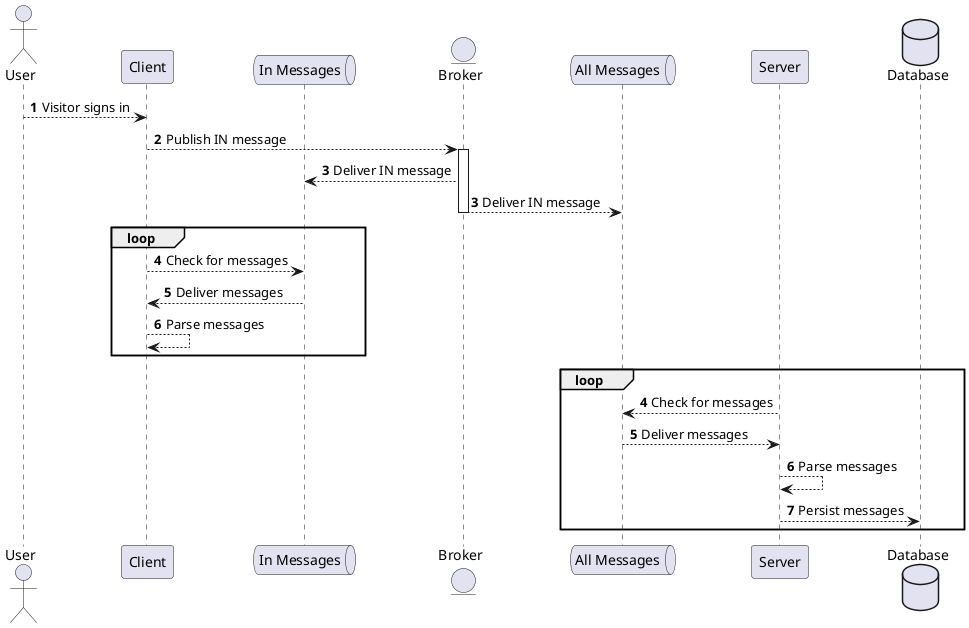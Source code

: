 ﻿@startuml
'https://plantuml.com/sequence-diagram

autonumber

actor User as U
participant Client as C
queue "In Messages" as CQ
entity Broker as B
queue "All Messages" as SQ
participant Server as S
Database Database as D

U --> C : Visitor signs in
C --> B : Publish IN message
activate B
B --> CQ : Deliver IN message
autonumber 3
B --> SQ : Deliver IN message
deactivate B
loop 
C --> CQ : Check for messages
CQ --> C : Deliver messages
C --> C : Parse messages
end loop
autonumber 4
loop
SQ <-- S : Check for messages
S <-- SQ : Deliver messages
S --> S : Parse messages
S --> D : Persist messages
end loop


@enduml